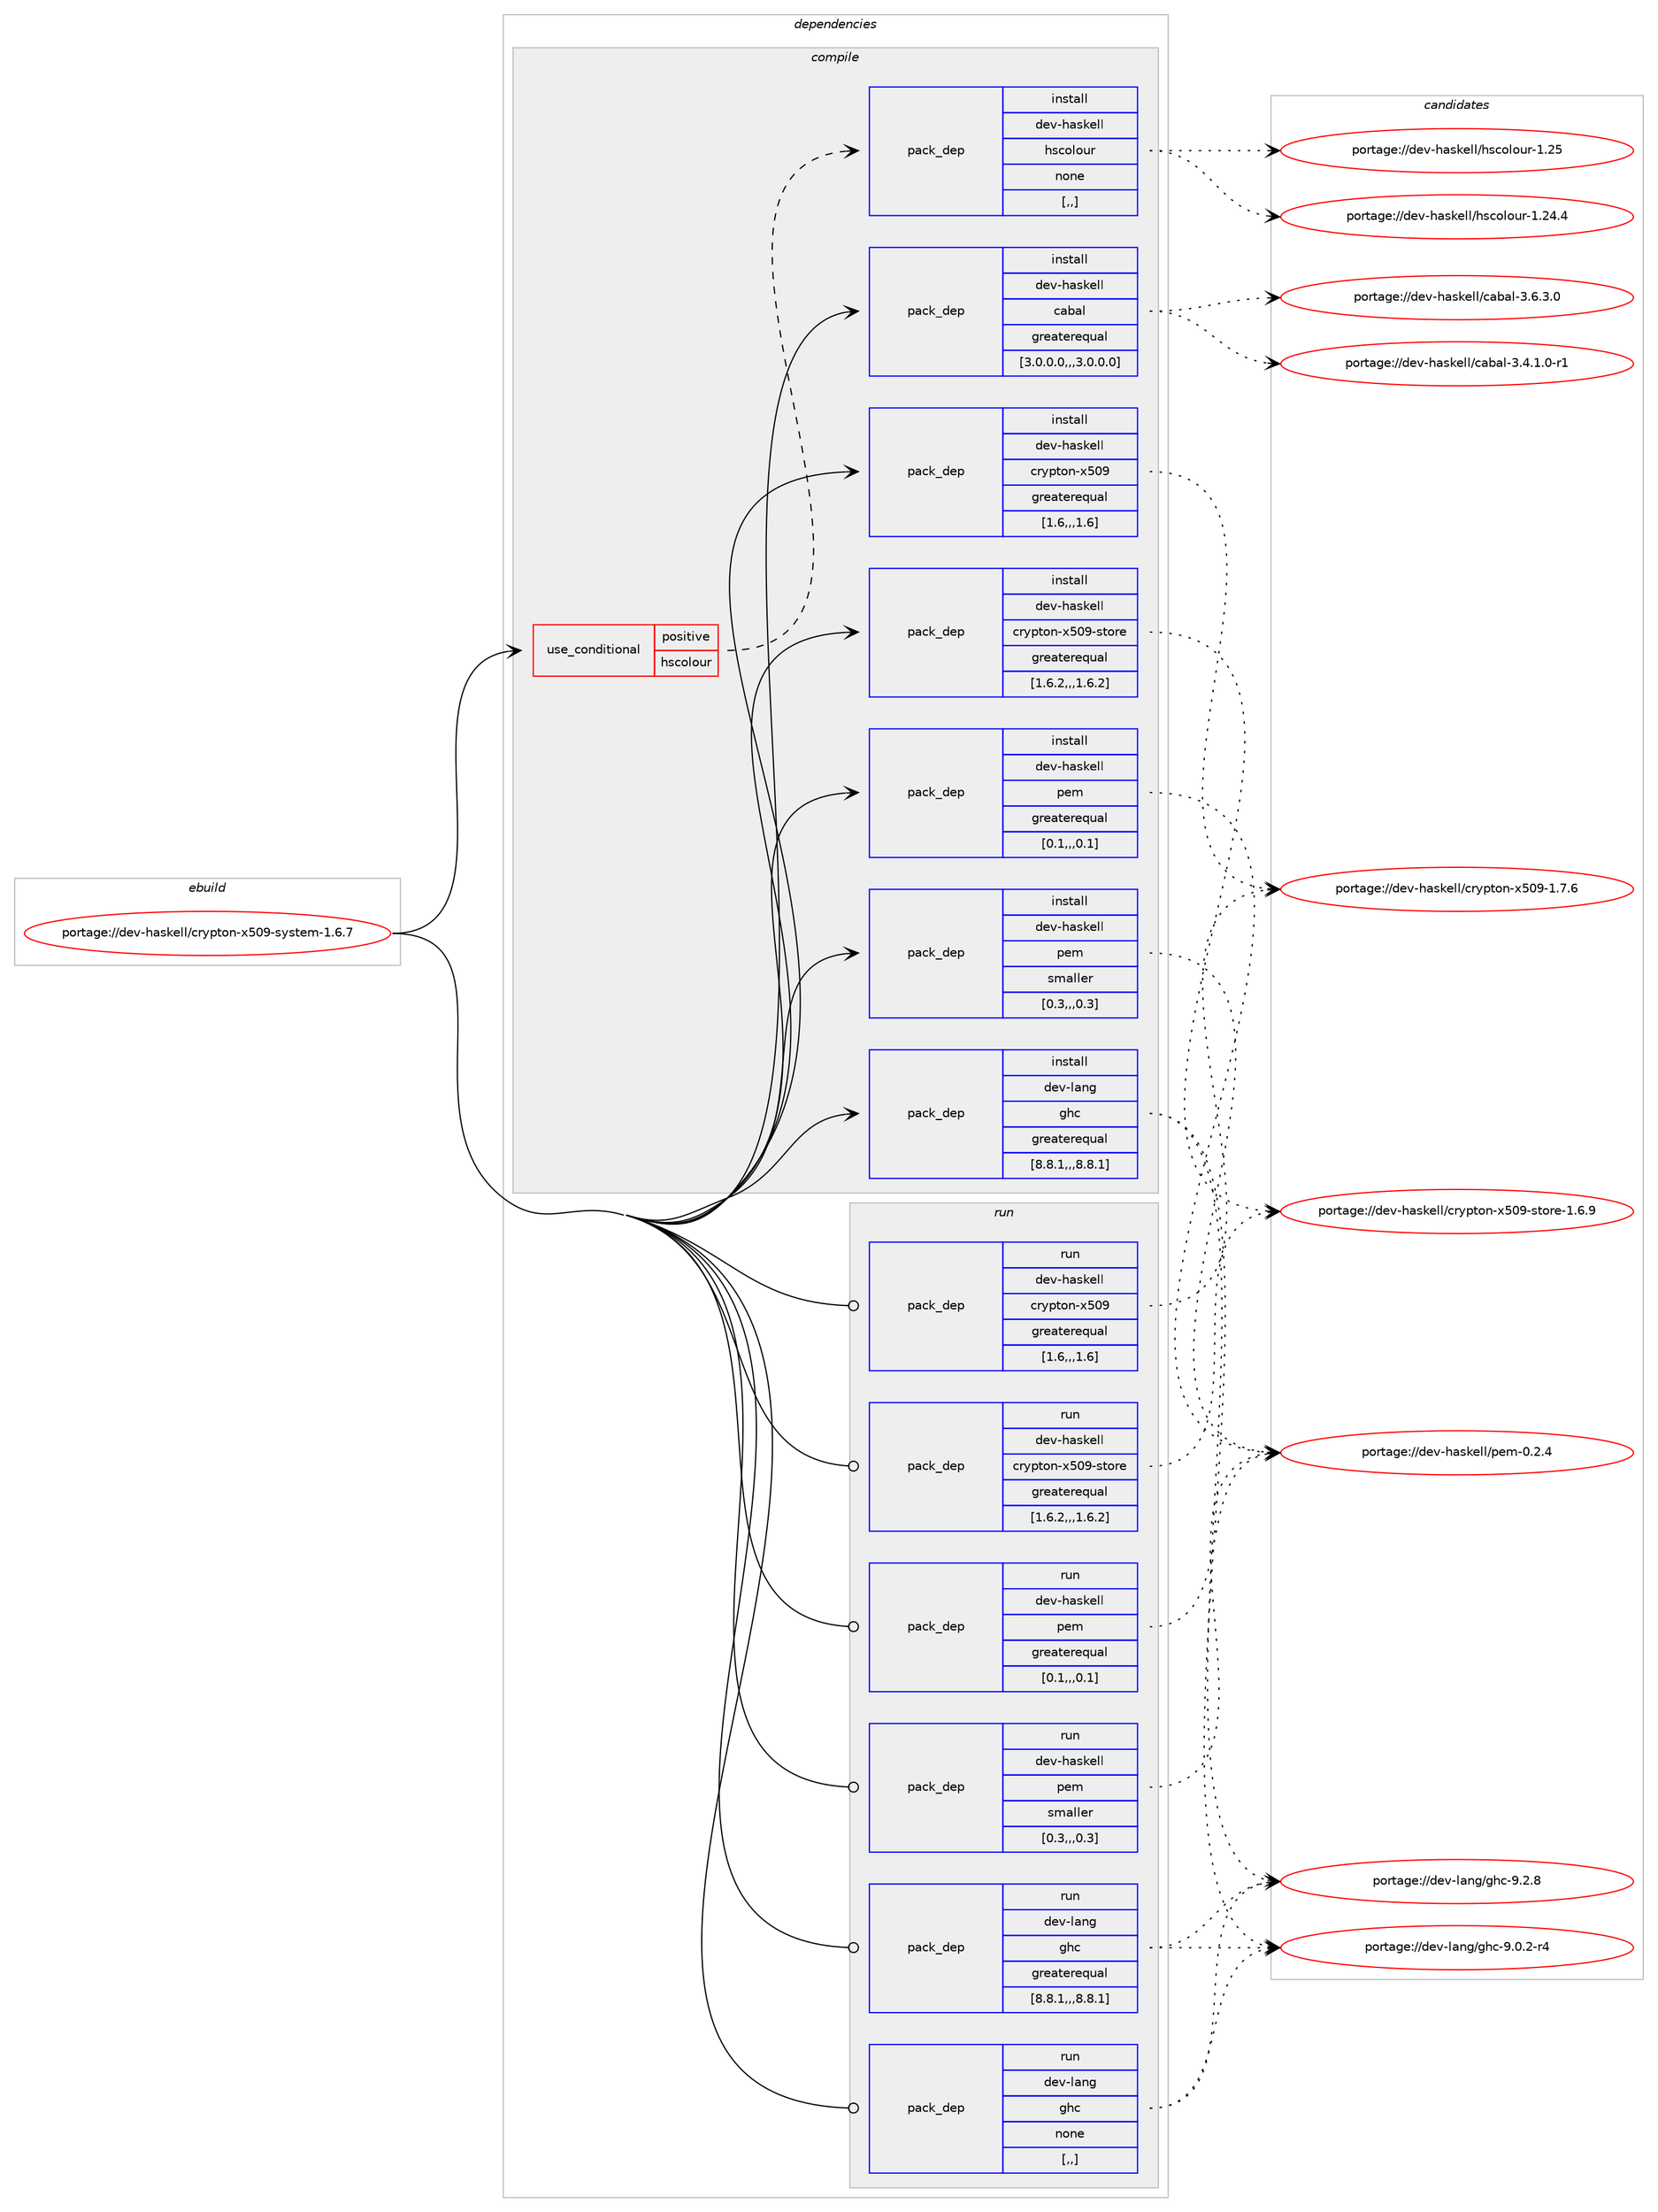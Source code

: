 digraph prolog {

# *************
# Graph options
# *************

newrank=true;
concentrate=true;
compound=true;
graph [rankdir=LR,fontname=Helvetica,fontsize=10,ranksep=1.5];#, ranksep=2.5, nodesep=0.2];
edge  [arrowhead=vee];
node  [fontname=Helvetica,fontsize=10];

# **********
# The ebuild
# **********

subgraph cluster_leftcol {
color=gray;
label=<<i>ebuild</i>>;
id [label="portage://dev-haskell/crypton-x509-system-1.6.7", color=red, width=4, href="../dev-haskell/crypton-x509-system-1.6.7.svg"];
}

# ****************
# The dependencies
# ****************

subgraph cluster_midcol {
color=gray;
label=<<i>dependencies</i>>;
subgraph cluster_compile {
fillcolor="#eeeeee";
style=filled;
label=<<i>compile</i>>;
subgraph cond20301 {
dependency79379 [label=<<TABLE BORDER="0" CELLBORDER="1" CELLSPACING="0" CELLPADDING="4"><TR><TD ROWSPAN="3" CELLPADDING="10">use_conditional</TD></TR><TR><TD>positive</TD></TR><TR><TD>hscolour</TD></TR></TABLE>>, shape=none, color=red];
subgraph pack58100 {
dependency79380 [label=<<TABLE BORDER="0" CELLBORDER="1" CELLSPACING="0" CELLPADDING="4" WIDTH="220"><TR><TD ROWSPAN="6" CELLPADDING="30">pack_dep</TD></TR><TR><TD WIDTH="110">install</TD></TR><TR><TD>dev-haskell</TD></TR><TR><TD>hscolour</TD></TR><TR><TD>none</TD></TR><TR><TD>[,,]</TD></TR></TABLE>>, shape=none, color=blue];
}
dependency79379:e -> dependency79380:w [weight=20,style="dashed",arrowhead="vee"];
}
id:e -> dependency79379:w [weight=20,style="solid",arrowhead="vee"];
subgraph pack58101 {
dependency79381 [label=<<TABLE BORDER="0" CELLBORDER="1" CELLSPACING="0" CELLPADDING="4" WIDTH="220"><TR><TD ROWSPAN="6" CELLPADDING="30">pack_dep</TD></TR><TR><TD WIDTH="110">install</TD></TR><TR><TD>dev-haskell</TD></TR><TR><TD>cabal</TD></TR><TR><TD>greaterequal</TD></TR><TR><TD>[3.0.0.0,,,3.0.0.0]</TD></TR></TABLE>>, shape=none, color=blue];
}
id:e -> dependency79381:w [weight=20,style="solid",arrowhead="vee"];
subgraph pack58102 {
dependency79382 [label=<<TABLE BORDER="0" CELLBORDER="1" CELLSPACING="0" CELLPADDING="4" WIDTH="220"><TR><TD ROWSPAN="6" CELLPADDING="30">pack_dep</TD></TR><TR><TD WIDTH="110">install</TD></TR><TR><TD>dev-haskell</TD></TR><TR><TD>crypton-x509</TD></TR><TR><TD>greaterequal</TD></TR><TR><TD>[1.6,,,1.6]</TD></TR></TABLE>>, shape=none, color=blue];
}
id:e -> dependency79382:w [weight=20,style="solid",arrowhead="vee"];
subgraph pack58103 {
dependency79383 [label=<<TABLE BORDER="0" CELLBORDER="1" CELLSPACING="0" CELLPADDING="4" WIDTH="220"><TR><TD ROWSPAN="6" CELLPADDING="30">pack_dep</TD></TR><TR><TD WIDTH="110">install</TD></TR><TR><TD>dev-haskell</TD></TR><TR><TD>crypton-x509-store</TD></TR><TR><TD>greaterequal</TD></TR><TR><TD>[1.6.2,,,1.6.2]</TD></TR></TABLE>>, shape=none, color=blue];
}
id:e -> dependency79383:w [weight=20,style="solid",arrowhead="vee"];
subgraph pack58104 {
dependency79384 [label=<<TABLE BORDER="0" CELLBORDER="1" CELLSPACING="0" CELLPADDING="4" WIDTH="220"><TR><TD ROWSPAN="6" CELLPADDING="30">pack_dep</TD></TR><TR><TD WIDTH="110">install</TD></TR><TR><TD>dev-haskell</TD></TR><TR><TD>pem</TD></TR><TR><TD>greaterequal</TD></TR><TR><TD>[0.1,,,0.1]</TD></TR></TABLE>>, shape=none, color=blue];
}
id:e -> dependency79384:w [weight=20,style="solid",arrowhead="vee"];
subgraph pack58105 {
dependency79385 [label=<<TABLE BORDER="0" CELLBORDER="1" CELLSPACING="0" CELLPADDING="4" WIDTH="220"><TR><TD ROWSPAN="6" CELLPADDING="30">pack_dep</TD></TR><TR><TD WIDTH="110">install</TD></TR><TR><TD>dev-haskell</TD></TR><TR><TD>pem</TD></TR><TR><TD>smaller</TD></TR><TR><TD>[0.3,,,0.3]</TD></TR></TABLE>>, shape=none, color=blue];
}
id:e -> dependency79385:w [weight=20,style="solid",arrowhead="vee"];
subgraph pack58106 {
dependency79386 [label=<<TABLE BORDER="0" CELLBORDER="1" CELLSPACING="0" CELLPADDING="4" WIDTH="220"><TR><TD ROWSPAN="6" CELLPADDING="30">pack_dep</TD></TR><TR><TD WIDTH="110">install</TD></TR><TR><TD>dev-lang</TD></TR><TR><TD>ghc</TD></TR><TR><TD>greaterequal</TD></TR><TR><TD>[8.8.1,,,8.8.1]</TD></TR></TABLE>>, shape=none, color=blue];
}
id:e -> dependency79386:w [weight=20,style="solid",arrowhead="vee"];
}
subgraph cluster_compileandrun {
fillcolor="#eeeeee";
style=filled;
label=<<i>compile and run</i>>;
}
subgraph cluster_run {
fillcolor="#eeeeee";
style=filled;
label=<<i>run</i>>;
subgraph pack58107 {
dependency79387 [label=<<TABLE BORDER="0" CELLBORDER="1" CELLSPACING="0" CELLPADDING="4" WIDTH="220"><TR><TD ROWSPAN="6" CELLPADDING="30">pack_dep</TD></TR><TR><TD WIDTH="110">run</TD></TR><TR><TD>dev-haskell</TD></TR><TR><TD>crypton-x509</TD></TR><TR><TD>greaterequal</TD></TR><TR><TD>[1.6,,,1.6]</TD></TR></TABLE>>, shape=none, color=blue];
}
id:e -> dependency79387:w [weight=20,style="solid",arrowhead="odot"];
subgraph pack58108 {
dependency79388 [label=<<TABLE BORDER="0" CELLBORDER="1" CELLSPACING="0" CELLPADDING="4" WIDTH="220"><TR><TD ROWSPAN="6" CELLPADDING="30">pack_dep</TD></TR><TR><TD WIDTH="110">run</TD></TR><TR><TD>dev-haskell</TD></TR><TR><TD>crypton-x509-store</TD></TR><TR><TD>greaterequal</TD></TR><TR><TD>[1.6.2,,,1.6.2]</TD></TR></TABLE>>, shape=none, color=blue];
}
id:e -> dependency79388:w [weight=20,style="solid",arrowhead="odot"];
subgraph pack58109 {
dependency79389 [label=<<TABLE BORDER="0" CELLBORDER="1" CELLSPACING="0" CELLPADDING="4" WIDTH="220"><TR><TD ROWSPAN="6" CELLPADDING="30">pack_dep</TD></TR><TR><TD WIDTH="110">run</TD></TR><TR><TD>dev-haskell</TD></TR><TR><TD>pem</TD></TR><TR><TD>greaterequal</TD></TR><TR><TD>[0.1,,,0.1]</TD></TR></TABLE>>, shape=none, color=blue];
}
id:e -> dependency79389:w [weight=20,style="solid",arrowhead="odot"];
subgraph pack58110 {
dependency79390 [label=<<TABLE BORDER="0" CELLBORDER="1" CELLSPACING="0" CELLPADDING="4" WIDTH="220"><TR><TD ROWSPAN="6" CELLPADDING="30">pack_dep</TD></TR><TR><TD WIDTH="110">run</TD></TR><TR><TD>dev-haskell</TD></TR><TR><TD>pem</TD></TR><TR><TD>smaller</TD></TR><TR><TD>[0.3,,,0.3]</TD></TR></TABLE>>, shape=none, color=blue];
}
id:e -> dependency79390:w [weight=20,style="solid",arrowhead="odot"];
subgraph pack58111 {
dependency79391 [label=<<TABLE BORDER="0" CELLBORDER="1" CELLSPACING="0" CELLPADDING="4" WIDTH="220"><TR><TD ROWSPAN="6" CELLPADDING="30">pack_dep</TD></TR><TR><TD WIDTH="110">run</TD></TR><TR><TD>dev-lang</TD></TR><TR><TD>ghc</TD></TR><TR><TD>greaterequal</TD></TR><TR><TD>[8.8.1,,,8.8.1]</TD></TR></TABLE>>, shape=none, color=blue];
}
id:e -> dependency79391:w [weight=20,style="solid",arrowhead="odot"];
subgraph pack58112 {
dependency79392 [label=<<TABLE BORDER="0" CELLBORDER="1" CELLSPACING="0" CELLPADDING="4" WIDTH="220"><TR><TD ROWSPAN="6" CELLPADDING="30">pack_dep</TD></TR><TR><TD WIDTH="110">run</TD></TR><TR><TD>dev-lang</TD></TR><TR><TD>ghc</TD></TR><TR><TD>none</TD></TR><TR><TD>[,,]</TD></TR></TABLE>>, shape=none, color=blue];
}
id:e -> dependency79392:w [weight=20,style="solid",arrowhead="odot"];
}
}

# **************
# The candidates
# **************

subgraph cluster_choices {
rank=same;
color=gray;
label=<<i>candidates</i>>;

subgraph choice58100 {
color=black;
nodesep=1;
choice100101118451049711510710110810847104115991111081111171144549465053 [label="portage://dev-haskell/hscolour-1.25", color=red, width=4,href="../dev-haskell/hscolour-1.25.svg"];
choice1001011184510497115107101108108471041159911110811111711445494650524652 [label="portage://dev-haskell/hscolour-1.24.4", color=red, width=4,href="../dev-haskell/hscolour-1.24.4.svg"];
dependency79380:e -> choice100101118451049711510710110810847104115991111081111171144549465053:w [style=dotted,weight="100"];
dependency79380:e -> choice1001011184510497115107101108108471041159911110811111711445494650524652:w [style=dotted,weight="100"];
}
subgraph choice58101 {
color=black;
nodesep=1;
choice100101118451049711510710110810847999798971084551465446514648 [label="portage://dev-haskell/cabal-3.6.3.0", color=red, width=4,href="../dev-haskell/cabal-3.6.3.0.svg"];
choice1001011184510497115107101108108479997989710845514652464946484511449 [label="portage://dev-haskell/cabal-3.4.1.0-r1", color=red, width=4,href="../dev-haskell/cabal-3.4.1.0-r1.svg"];
dependency79381:e -> choice100101118451049711510710110810847999798971084551465446514648:w [style=dotted,weight="100"];
dependency79381:e -> choice1001011184510497115107101108108479997989710845514652464946484511449:w [style=dotted,weight="100"];
}
subgraph choice58102 {
color=black;
nodesep=1;
choice1001011184510497115107101108108479911412111211611111045120534857454946554654 [label="portage://dev-haskell/crypton-x509-1.7.6", color=red, width=4,href="../dev-haskell/crypton-x509-1.7.6.svg"];
dependency79382:e -> choice1001011184510497115107101108108479911412111211611111045120534857454946554654:w [style=dotted,weight="100"];
}
subgraph choice58103 {
color=black;
nodesep=1;
choice100101118451049711510710110810847991141211121161111104512053485745115116111114101454946544657 [label="portage://dev-haskell/crypton-x509-store-1.6.9", color=red, width=4,href="../dev-haskell/crypton-x509-store-1.6.9.svg"];
dependency79383:e -> choice100101118451049711510710110810847991141211121161111104512053485745115116111114101454946544657:w [style=dotted,weight="100"];
}
subgraph choice58104 {
color=black;
nodesep=1;
choice100101118451049711510710110810847112101109454846504652 [label="portage://dev-haskell/pem-0.2.4", color=red, width=4,href="../dev-haskell/pem-0.2.4.svg"];
dependency79384:e -> choice100101118451049711510710110810847112101109454846504652:w [style=dotted,weight="100"];
}
subgraph choice58105 {
color=black;
nodesep=1;
choice100101118451049711510710110810847112101109454846504652 [label="portage://dev-haskell/pem-0.2.4", color=red, width=4,href="../dev-haskell/pem-0.2.4.svg"];
dependency79385:e -> choice100101118451049711510710110810847112101109454846504652:w [style=dotted,weight="100"];
}
subgraph choice58106 {
color=black;
nodesep=1;
choice10010111845108971101034710310499455746504656 [label="portage://dev-lang/ghc-9.2.8", color=red, width=4,href="../dev-lang/ghc-9.2.8.svg"];
choice100101118451089711010347103104994557464846504511452 [label="portage://dev-lang/ghc-9.0.2-r4", color=red, width=4,href="../dev-lang/ghc-9.0.2-r4.svg"];
dependency79386:e -> choice10010111845108971101034710310499455746504656:w [style=dotted,weight="100"];
dependency79386:e -> choice100101118451089711010347103104994557464846504511452:w [style=dotted,weight="100"];
}
subgraph choice58107 {
color=black;
nodesep=1;
choice1001011184510497115107101108108479911412111211611111045120534857454946554654 [label="portage://dev-haskell/crypton-x509-1.7.6", color=red, width=4,href="../dev-haskell/crypton-x509-1.7.6.svg"];
dependency79387:e -> choice1001011184510497115107101108108479911412111211611111045120534857454946554654:w [style=dotted,weight="100"];
}
subgraph choice58108 {
color=black;
nodesep=1;
choice100101118451049711510710110810847991141211121161111104512053485745115116111114101454946544657 [label="portage://dev-haskell/crypton-x509-store-1.6.9", color=red, width=4,href="../dev-haskell/crypton-x509-store-1.6.9.svg"];
dependency79388:e -> choice100101118451049711510710110810847991141211121161111104512053485745115116111114101454946544657:w [style=dotted,weight="100"];
}
subgraph choice58109 {
color=black;
nodesep=1;
choice100101118451049711510710110810847112101109454846504652 [label="portage://dev-haskell/pem-0.2.4", color=red, width=4,href="../dev-haskell/pem-0.2.4.svg"];
dependency79389:e -> choice100101118451049711510710110810847112101109454846504652:w [style=dotted,weight="100"];
}
subgraph choice58110 {
color=black;
nodesep=1;
choice100101118451049711510710110810847112101109454846504652 [label="portage://dev-haskell/pem-0.2.4", color=red, width=4,href="../dev-haskell/pem-0.2.4.svg"];
dependency79390:e -> choice100101118451049711510710110810847112101109454846504652:w [style=dotted,weight="100"];
}
subgraph choice58111 {
color=black;
nodesep=1;
choice10010111845108971101034710310499455746504656 [label="portage://dev-lang/ghc-9.2.8", color=red, width=4,href="../dev-lang/ghc-9.2.8.svg"];
choice100101118451089711010347103104994557464846504511452 [label="portage://dev-lang/ghc-9.0.2-r4", color=red, width=4,href="../dev-lang/ghc-9.0.2-r4.svg"];
dependency79391:e -> choice10010111845108971101034710310499455746504656:w [style=dotted,weight="100"];
dependency79391:e -> choice100101118451089711010347103104994557464846504511452:w [style=dotted,weight="100"];
}
subgraph choice58112 {
color=black;
nodesep=1;
choice10010111845108971101034710310499455746504656 [label="portage://dev-lang/ghc-9.2.8", color=red, width=4,href="../dev-lang/ghc-9.2.8.svg"];
choice100101118451089711010347103104994557464846504511452 [label="portage://dev-lang/ghc-9.0.2-r4", color=red, width=4,href="../dev-lang/ghc-9.0.2-r4.svg"];
dependency79392:e -> choice10010111845108971101034710310499455746504656:w [style=dotted,weight="100"];
dependency79392:e -> choice100101118451089711010347103104994557464846504511452:w [style=dotted,weight="100"];
}
}

}
